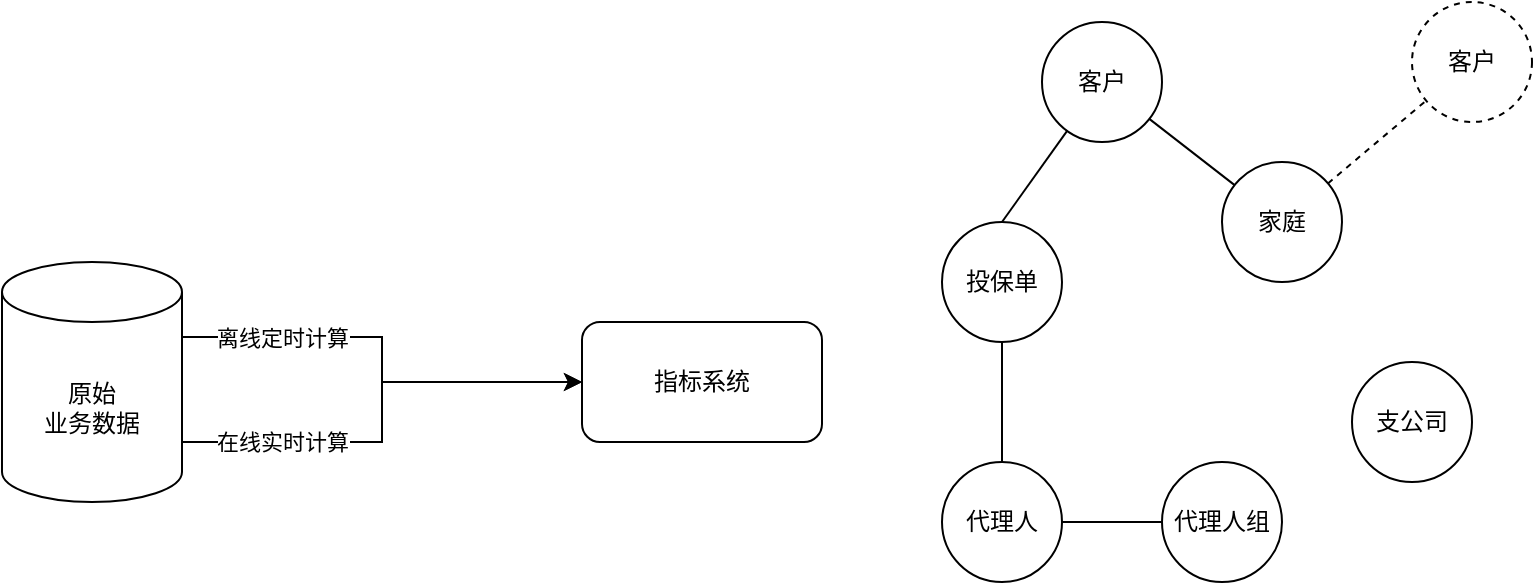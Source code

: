 <mxfile version="23.0.2" type="github">
  <diagram name="Page-1" id="p5EWYLDp4G2Gur9emjvL">
    <mxGraphModel dx="2924" dy="1146" grid="1" gridSize="10" guides="1" tooltips="1" connect="1" arrows="1" fold="1" page="1" pageScale="1" pageWidth="850" pageHeight="1100" math="0" shadow="0">
      <root>
        <mxCell id="0" />
        <mxCell id="1" parent="0" />
        <mxCell id="O8SbvKC6dIHrcanPdvxR-3" style="edgeStyle=orthogonalEdgeStyle;rounded=0;orthogonalLoop=1;jettySize=auto;html=1;exitX=1;exitY=0;exitDx=0;exitDy=37.5;exitPerimeter=0;" edge="1" parent="1" source="O8SbvKC6dIHrcanPdvxR-1" target="O8SbvKC6dIHrcanPdvxR-2">
          <mxGeometry relative="1" as="geometry">
            <Array as="points">
              <mxPoint x="-90" y="308" />
              <mxPoint x="-90" y="330" />
            </Array>
          </mxGeometry>
        </mxCell>
        <mxCell id="O8SbvKC6dIHrcanPdvxR-4" value="离线定时计算" style="edgeLabel;html=1;align=center;verticalAlign=middle;resizable=0;points=[];" vertex="1" connectable="0" parent="O8SbvKC6dIHrcanPdvxR-3">
          <mxGeometry x="-0.24" y="-2" relative="1" as="geometry">
            <mxPoint x="-35" y="-2" as="offset" />
          </mxGeometry>
        </mxCell>
        <mxCell id="O8SbvKC6dIHrcanPdvxR-5" style="edgeStyle=orthogonalEdgeStyle;rounded=0;orthogonalLoop=1;jettySize=auto;html=1;entryX=0;entryY=0.5;entryDx=0;entryDy=0;" edge="1" parent="1" source="O8SbvKC6dIHrcanPdvxR-1" target="O8SbvKC6dIHrcanPdvxR-2">
          <mxGeometry relative="1" as="geometry">
            <Array as="points">
              <mxPoint x="-90" y="360" />
              <mxPoint x="-90" y="330" />
            </Array>
          </mxGeometry>
        </mxCell>
        <mxCell id="O8SbvKC6dIHrcanPdvxR-6" value="在线实时计算" style="edgeLabel;html=1;align=center;verticalAlign=middle;resizable=0;points=[];" vertex="1" connectable="0" parent="O8SbvKC6dIHrcanPdvxR-5">
          <mxGeometry x="-0.678" y="1" relative="1" as="geometry">
            <mxPoint x="13" y="1" as="offset" />
          </mxGeometry>
        </mxCell>
        <mxCell id="O8SbvKC6dIHrcanPdvxR-1" value="原始&lt;br&gt;业务数据" style="shape=cylinder3;whiteSpace=wrap;html=1;boundedLbl=1;backgroundOutline=1;size=15;" vertex="1" parent="1">
          <mxGeometry x="-280" y="270" width="90" height="120" as="geometry" />
        </mxCell>
        <mxCell id="O8SbvKC6dIHrcanPdvxR-2" value="指标系统" style="rounded=1;whiteSpace=wrap;html=1;" vertex="1" parent="1">
          <mxGeometry x="10" y="300" width="120" height="60" as="geometry" />
        </mxCell>
        <mxCell id="O8SbvKC6dIHrcanPdvxR-19" style="rounded=0;orthogonalLoop=1;jettySize=auto;html=1;endArrow=none;endFill=0;" edge="1" parent="1" source="O8SbvKC6dIHrcanPdvxR-10" target="O8SbvKC6dIHrcanPdvxR-12">
          <mxGeometry relative="1" as="geometry" />
        </mxCell>
        <mxCell id="O8SbvKC6dIHrcanPdvxR-10" value="投保单" style="ellipse;whiteSpace=wrap;html=1;aspect=fixed;" vertex="1" parent="1">
          <mxGeometry x="190" y="250" width="60" height="60" as="geometry" />
        </mxCell>
        <mxCell id="O8SbvKC6dIHrcanPdvxR-16" style="rounded=0;orthogonalLoop=1;jettySize=auto;html=1;endArrow=none;endFill=0;" edge="1" parent="1" source="O8SbvKC6dIHrcanPdvxR-11" target="O8SbvKC6dIHrcanPdvxR-15">
          <mxGeometry relative="1" as="geometry" />
        </mxCell>
        <mxCell id="O8SbvKC6dIHrcanPdvxR-18" style="rounded=0;orthogonalLoop=1;jettySize=auto;html=1;entryX=0.5;entryY=0;entryDx=0;entryDy=0;endArrow=none;endFill=0;" edge="1" parent="1" source="O8SbvKC6dIHrcanPdvxR-11" target="O8SbvKC6dIHrcanPdvxR-10">
          <mxGeometry relative="1" as="geometry" />
        </mxCell>
        <mxCell id="O8SbvKC6dIHrcanPdvxR-11" value="客户" style="ellipse;whiteSpace=wrap;html=1;aspect=fixed;" vertex="1" parent="1">
          <mxGeometry x="240" y="150" width="60" height="60" as="geometry" />
        </mxCell>
        <mxCell id="O8SbvKC6dIHrcanPdvxR-20" style="rounded=0;orthogonalLoop=1;jettySize=auto;html=1;endArrow=none;endFill=0;" edge="1" parent="1" source="O8SbvKC6dIHrcanPdvxR-12" target="O8SbvKC6dIHrcanPdvxR-13">
          <mxGeometry relative="1" as="geometry" />
        </mxCell>
        <mxCell id="O8SbvKC6dIHrcanPdvxR-12" value="代理人" style="ellipse;whiteSpace=wrap;html=1;aspect=fixed;" vertex="1" parent="1">
          <mxGeometry x="190" y="370" width="60" height="60" as="geometry" />
        </mxCell>
        <mxCell id="O8SbvKC6dIHrcanPdvxR-13" value="代理人组" style="ellipse;whiteSpace=wrap;html=1;aspect=fixed;" vertex="1" parent="1">
          <mxGeometry x="300" y="370" width="60" height="60" as="geometry" />
        </mxCell>
        <mxCell id="O8SbvKC6dIHrcanPdvxR-23" style="rounded=0;orthogonalLoop=1;jettySize=auto;html=1;endArrow=none;endFill=0;dashed=1;" edge="1" parent="1" source="O8SbvKC6dIHrcanPdvxR-15" target="O8SbvKC6dIHrcanPdvxR-22">
          <mxGeometry relative="1" as="geometry" />
        </mxCell>
        <mxCell id="O8SbvKC6dIHrcanPdvxR-15" value="家庭" style="ellipse;whiteSpace=wrap;html=1;aspect=fixed;" vertex="1" parent="1">
          <mxGeometry x="330" y="220" width="60" height="60" as="geometry" />
        </mxCell>
        <mxCell id="O8SbvKC6dIHrcanPdvxR-21" value="支公司" style="ellipse;whiteSpace=wrap;html=1;aspect=fixed;" vertex="1" parent="1">
          <mxGeometry x="395" y="320" width="60" height="60" as="geometry" />
        </mxCell>
        <mxCell id="O8SbvKC6dIHrcanPdvxR-22" value="客户" style="ellipse;whiteSpace=wrap;html=1;aspect=fixed;dashed=1;" vertex="1" parent="1">
          <mxGeometry x="425" y="140" width="60" height="60" as="geometry" />
        </mxCell>
      </root>
    </mxGraphModel>
  </diagram>
</mxfile>
